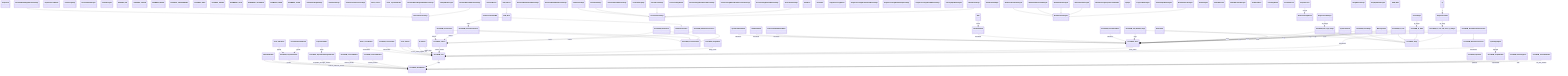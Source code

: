 classDiagram
  class AbstractSelectionPage {
  }
  class Acquisition {
  }
  class AcquisitionList {
  }
  class AcquisitionListBuilder {
  }
  class AcquisitionModel {
  }
  class CheckTilingPage {
  }
  class ChooseFolderDelegate {
  }
  class ComboDelegate {
  }
  class DCAMAPI_INIT {
  }
  class DCAMBUF_ATTACH {
  }
  class DCAMBUF_FRAME {
  }
  class DCAMCAP_TRANSFERINFO {
  }
  class DCAMDEV_OPEN {
  }
  class DCAMDEV_STRING {
  }
  class DCAMPROP_ATTR {
  }
  class DCAMPROP_VALUETEXT {
  }
  class DCAMWAIT_OPEN {
  }
  class DCAMWAIT_START {
  }
  class DefineBoundingBoxPage {
  }
  class DefineFolderPage {
  }
  class DefineGeneralParametersPage {
  }
  class DemoZoom {
  }
  class Demo_Camera {
  }
  class Demo_JoystickHandler {
  }
  class Demo_LaserEnabler {
  }
  class Demo_Shutter {
  }
  class Demo_SidePanel {
  }
  class DynamixelFilterWheel {
  }
  class DynamixelZoom {
  }
  class EFW {
  }
  class EFW_Error {
  }
  class EFW_IOError {
  }
  class ETLSpinBoxDelegate {
  }
  class FarmSimulatorSidePanel {
  }
  class FifthChannelPage {
  }
  class FilenameWizard {
  }
  class FilenameWizardBigTiffSelectionPage {
  }
  class FilenameWizardCheckResultsPage {
  }
  class FilenameWizardRawSelectionPage {
  }
  class FilenameWizardSingleHDF5SelectionPage {
  }
  class FilenameWizardTiffSelectionPage {
  }
  class FilenameWizardWelcomePage {
  }
  class FinishedTilingPage {
  }
  class FirstChannelPage {
  }
  class FocusTrackingWizard {
  }
  class FocusTrackingWizardCheckResultsPage {
  }
  class FocusTrackingWizardSetReferencePointsPage {
  }
  class FocusTrackingWizardWelcomePage {
  }
  class FourthChannelPage {
  }
  class GclibError {
  }
  class GenericChannelPage {
  }
  class HCamData {
  }
  class HamamatsuCamera {
  }
  class HamamatsuCameraMR {
  }
  class ImageProcessingWizard {
  }
  class ImageProcessingWizardCheckResultsPage {
  }
  class ImageProcessingWizardSetOptionsPage {
  }
  class ImageProcessingWizardWelcomePage {
  }
  class IntensitySpinBoxDelegate {
  }
  class LudlFilterWheel {
  }
  class MarkFocusPositionDelegate {
  }
  class MarkPositionDelegate {
  }
  class MarkPositionWidget {
  }
  class MarkRotationPositionDelegate {
  }
  class MarkXPositionDelegate {
  }
  class MarkYPositionDelegate {
  }
  class MarkZPositionDelegate {
  }
  class MitutoyoZoom {
  }
  class MulticolorTilingAcquisitionListBuilder {
  }
  class MulticolorTilingWizard {
  }
  class MyStyle {
  }
  class NI_Shutter {
  }
  class ProgressBarDelegate {
  }
  class PythonHighlighter {
  }
  class RotationSpinBoxDelegate {
  }
  class SecondChannelPage {
  }
  class SliderDelegate {
  }
  class SliderWithValue {
  }
  class SliderWithValueDelegate {
  }
  class StageControlASITiger {
  }
  class StageControlGalil {
  }
  class SutterLambda10BFilterWheel {
  }
  class TestFilterWheel {
  }
  class TestTilingWizard {
  }
  class TestZoomServo {
  }
  class ThirdChannelPage {
  }
  class TilingWelcomePage {
  }
  class VirtualStages {
  }
  class WebcamWindow {
  }
  class ZstepSpinBoxDelegate {
  }
  class ZwoFilterWheel {
  }
  class _EFW_INFO {
  }
  class mesoSPIM_ASI_MS2000_Stage {
  }
  class mesoSPIM_ASI_Tiger_Stage {
  }
  class mesoSPIM_AcquisitionManagerWindow {
  }
  class mesoSPIM_Camera {
  }
  class mesoSPIM_CameraWindow {
  }
  class mesoSPIM_ContrastWindow {
  }
  class mesoSPIM_Core {
  }
  class mesoSPIM_DemoCamera {
  }
  class mesoSPIM_DemoFilterWheel {
  }
  class mesoSPIM_DemoStage {
  }
  class mesoSPIM_DemoWaveFormGenerator {
  }
  class mesoSPIM_GenericCamera {
  }
  class mesoSPIM_HamamatsuCamera {
  }
  class mesoSPIM_ImageWriter {
  }
  class mesoSPIM_JoystickHandler {
  }
  class mesoSPIM_LaserEnabler {
  }
  class mesoSPIM_MainWindow {
  }
  class mesoSPIM_Optimizer {
  }
  class mesoSPIM_PCOCamera {
  }
  class mesoSPIM_PI_1toN {
  }
  class mesoSPIM_PI_NtoN {
  }
  class mesoSPIM_PI_rotz_and_Galil_xyf_Stages {
  }
  class mesoSPIM_PhotometricsCamera {
  }
  class mesoSPIM_ScriptWindow {
  }
  class mesoSPIM_Serial {
  }
  class mesoSPIM_Stage {
  }
  class mesoSPIM_StateSingleton {
  }
  class mesoSPIM_TileViewWindow {
  }
  class mesoSPIM_WaveFormGenerator {
  }
  class py {
  }
  HamamatsuCameraMR --|> HamamatsuCamera
  EFW_IOError --|> EFW_Error
  mesoSPIM_DemoCamera --|> mesoSPIM_GenericCamera
  mesoSPIM_HamamatsuCamera --|> mesoSPIM_GenericCamera
  mesoSPIM_PCOCamera --|> mesoSPIM_GenericCamera
  mesoSPIM_PhotometricsCamera --|> mesoSPIM_GenericCamera
  mesoSPIM_ASI_MS2000_Stage --|> mesoSPIM_Stage
  mesoSPIM_ASI_Tiger_Stage --|> mesoSPIM_Stage
  mesoSPIM_DemoStage --|> mesoSPIM_Stage
  mesoSPIM_PI_1toN --|> mesoSPIM_Stage
  mesoSPIM_PI_NtoN --|> mesoSPIM_Stage
  mesoSPIM_PI_rotz_and_Galil_xyf_Stages --|> mesoSPIM_Stage
  mesoSPIM_DemoWaveFormGenerator --|> mesoSPIM_WaveFormGenerator
  MarkFocusPositionDelegate --|> MarkPositionDelegate
  MarkRotationPositionDelegate --|> MarkPositionDelegate
  MarkXPositionDelegate --|> MarkPositionDelegate
  MarkYPositionDelegate --|> MarkPositionDelegate
  MarkZPositionDelegate --|> MarkPositionDelegate
  FilenameWizardBigTiffSelectionPage --|> AbstractSelectionPage
  FilenameWizardSingleHDF5SelectionPage --|> AbstractSelectionPage
  FilenameWizardTiffSelectionPage --|> AbstractSelectionPage
  FifthChannelPage --|> GenericChannelPage
  FirstChannelPage --|> GenericChannelPage
  FourthChannelPage --|> GenericChannelPage
  SecondChannelPage --|> GenericChannelPage
  ThirdChannelPage --|> GenericChannelPage
  WebcamWindow --* mesoSPIM_MainWindow : webcam_window
  WebcamWindow --* mesoSPIM_MainWindow : webcam_window
  HamamatsuCameraMR --* mesoSPIM_HamamatsuCamera : hcam
  EFW --* ZwoFilterWheel : device
  DynamixelFilterWheel --* mesoSPIM_Serial : filterwheel
  LudlFilterWheel --* mesoSPIM_Serial : filterwheel
  SutterLambda10BFilterWheel --* mesoSPIM_Serial : filterwheel
  ZwoFilterWheel --* mesoSPIM_Serial : filterwheel
  mesoSPIM_DemoFilterWheel --* mesoSPIM_Serial : filterwheel
  Demo_SidePanel --* mesoSPIM_JoystickHandler : joystick
  FarmSimulatorSidePanel --* mesoSPIM_JoystickHandler : joystick
  mesoSPIM_JoystickHandler --* mesoSPIM_MainWindow : joystick
  Demo_LaserEnabler --* mesoSPIM_Core : laserenabler
  mesoSPIM_LaserEnabler --* mesoSPIM_Core : laserenabler
  Demo_Shutter --* mesoSPIM_Core : shutter_left
  Demo_Shutter --* mesoSPIM_Core : shutter_right
  NI_Shutter --* mesoSPIM_Core : shutter_left
  NI_Shutter --* mesoSPIM_Core : shutter_right
  StageControlASITiger --* mesoSPIM_ASI_Tiger_Stage : asi_stages
  StageControlGalil --* mesoSPIM_PI_rotz_and_Galil_xyf_Stages : xyf_stage
  py --* StageControlGalil : g
  mesoSPIM_AcquisitionManagerWindow --* mesoSPIM_MainWindow : acquisition_manager_window
  mesoSPIM_Camera --* mesoSPIM_Core : camera_worker
  mesoSPIM_DemoCamera --* mesoSPIM_Camera : camera
  mesoSPIM_HamamatsuCamera --* mesoSPIM_Camera : camera
  mesoSPIM_PCOCamera --* mesoSPIM_Camera : camera
  mesoSPIM_PhotometricsCamera --* mesoSPIM_Camera : camera
  mesoSPIM_CameraWindow --* mesoSPIM_MainWindow : camera_window
  mesoSPIM_ContrastWindow --* mesoSPIM_MainWindow : contrast_window
  mesoSPIM_Core --* mesoSPIM_MainWindow : core
  mesoSPIM_ImageWriter --* mesoSPIM_Core : image_writer
  mesoSPIM_Optimizer --* mesoSPIM_MainWindow : optimizer
  PythonHighlighter --* mesoSPIM_ScriptWindow : highlight
  mesoSPIM_ScriptWindow --* mesoSPIM_MainWindow : scriptwindow
  mesoSPIM_Serial --* mesoSPIM_Core : serial_worker
  mesoSPIM_ASI_MS2000_Stage --* mesoSPIM_Serial : stage
  mesoSPIM_ASI_Tiger_Stage --* mesoSPIM_Serial : stage
  mesoSPIM_DemoStage --* mesoSPIM_Serial : stage
  mesoSPIM_PI_1toN --* mesoSPIM_Serial : stage
  mesoSPIM_PI_NtoN --* mesoSPIM_Serial : stage
  VirtualStages --* mesoSPIM_PI_NtoN : pi_stages
  mesoSPIM_PI_rotz_and_Galil_xyf_Stages --* mesoSPIM_Serial : stage
  mesoSPIM_StateSingleton --* mesoSPIM_MainWindow : state
  mesoSPIM_TileViewWindow --* mesoSPIM_MainWindow : tile_view_window
  mesoSPIM_DemoWaveFormGenerator --* mesoSPIM_Core : waveformer
  mesoSPIM_WaveFormGenerator --* mesoSPIM_Core : waveformer
  DemoZoom --* mesoSPIM_Serial : zoom
  DynamixelZoom --* mesoSPIM_Serial : zoom
  MitutoyoZoom --* mesoSPIM_Serial : zoom
  AcquisitionList --* MulticolorTilingWizard : acq_list
  AcquisitionModel --* mesoSPIM_AcquisitionManagerWindow : model